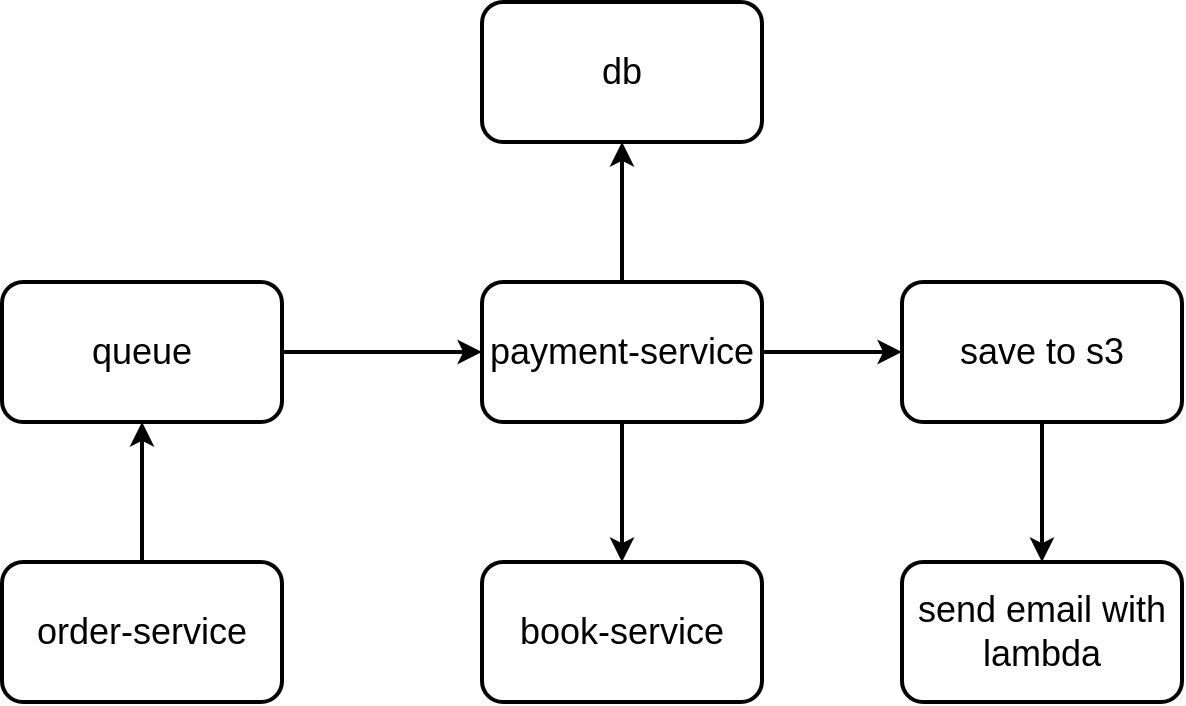 <mxfile version="21.1.5" type="device">
  <diagram name="Page-1" id="MaaK_HyHZzScOf_1Vo4A">
    <mxGraphModel dx="1434" dy="749" grid="1" gridSize="10" guides="1" tooltips="1" connect="1" arrows="1" fold="1" page="1" pageScale="1" pageWidth="850" pageHeight="1100" math="0" shadow="0">
      <root>
        <mxCell id="0" />
        <mxCell id="1" parent="0" />
        <mxCell id="mfJ3h1bzv0rxuOrRTrJx-8" style="edgeStyle=orthogonalEdgeStyle;rounded=0;orthogonalLoop=1;jettySize=auto;html=1;entryX=0.5;entryY=1;entryDx=0;entryDy=0;strokeWidth=2;" edge="1" parent="1" source="mfJ3h1bzv0rxuOrRTrJx-1" target="mfJ3h1bzv0rxuOrRTrJx-2">
          <mxGeometry relative="1" as="geometry" />
        </mxCell>
        <mxCell id="mfJ3h1bzv0rxuOrRTrJx-1" value="order-service" style="rounded=1;whiteSpace=wrap;html=1;fontSize=18;strokeWidth=2;" vertex="1" parent="1">
          <mxGeometry x="80" y="320" width="140" height="70" as="geometry" />
        </mxCell>
        <mxCell id="mfJ3h1bzv0rxuOrRTrJx-9" style="edgeStyle=orthogonalEdgeStyle;rounded=0;orthogonalLoop=1;jettySize=auto;html=1;strokeWidth=2;" edge="1" parent="1" source="mfJ3h1bzv0rxuOrRTrJx-2" target="mfJ3h1bzv0rxuOrRTrJx-3">
          <mxGeometry relative="1" as="geometry" />
        </mxCell>
        <mxCell id="mfJ3h1bzv0rxuOrRTrJx-2" value="queue" style="rounded=1;whiteSpace=wrap;html=1;fontSize=18;strokeWidth=2;" vertex="1" parent="1">
          <mxGeometry x="80" y="180" width="140" height="70" as="geometry" />
        </mxCell>
        <mxCell id="mfJ3h1bzv0rxuOrRTrJx-10" style="edgeStyle=orthogonalEdgeStyle;rounded=0;orthogonalLoop=1;jettySize=auto;html=1;exitX=0.5;exitY=0;exitDx=0;exitDy=0;entryX=0.5;entryY=1;entryDx=0;entryDy=0;strokeWidth=2;" edge="1" parent="1" source="mfJ3h1bzv0rxuOrRTrJx-3" target="mfJ3h1bzv0rxuOrRTrJx-7">
          <mxGeometry relative="1" as="geometry" />
        </mxCell>
        <mxCell id="mfJ3h1bzv0rxuOrRTrJx-11" style="edgeStyle=orthogonalEdgeStyle;rounded=0;orthogonalLoop=1;jettySize=auto;html=1;exitX=1;exitY=0.5;exitDx=0;exitDy=0;entryX=0;entryY=0.5;entryDx=0;entryDy=0;strokeWidth=2;" edge="1" parent="1" source="mfJ3h1bzv0rxuOrRTrJx-3" target="mfJ3h1bzv0rxuOrRTrJx-5">
          <mxGeometry relative="1" as="geometry" />
        </mxCell>
        <mxCell id="mfJ3h1bzv0rxuOrRTrJx-12" style="edgeStyle=orthogonalEdgeStyle;rounded=0;orthogonalLoop=1;jettySize=auto;html=1;exitX=0.5;exitY=1;exitDx=0;exitDy=0;strokeWidth=2;" edge="1" parent="1" source="mfJ3h1bzv0rxuOrRTrJx-3" target="mfJ3h1bzv0rxuOrRTrJx-4">
          <mxGeometry relative="1" as="geometry" />
        </mxCell>
        <mxCell id="mfJ3h1bzv0rxuOrRTrJx-3" value="payment-service" style="rounded=1;whiteSpace=wrap;html=1;fontSize=18;strokeWidth=2;" vertex="1" parent="1">
          <mxGeometry x="320" y="180" width="140" height="70" as="geometry" />
        </mxCell>
        <mxCell id="mfJ3h1bzv0rxuOrRTrJx-4" value="book-service" style="rounded=1;whiteSpace=wrap;html=1;fontSize=18;strokeWidth=2;" vertex="1" parent="1">
          <mxGeometry x="320" y="320" width="140" height="70" as="geometry" />
        </mxCell>
        <mxCell id="mfJ3h1bzv0rxuOrRTrJx-13" style="edgeStyle=orthogonalEdgeStyle;rounded=0;orthogonalLoop=1;jettySize=auto;html=1;exitX=0.5;exitY=1;exitDx=0;exitDy=0;entryX=0.5;entryY=0;entryDx=0;entryDy=0;strokeWidth=2;" edge="1" parent="1" source="mfJ3h1bzv0rxuOrRTrJx-5" target="mfJ3h1bzv0rxuOrRTrJx-6">
          <mxGeometry relative="1" as="geometry" />
        </mxCell>
        <mxCell id="mfJ3h1bzv0rxuOrRTrJx-5" value="save to s3" style="rounded=1;whiteSpace=wrap;html=1;fontSize=18;strokeWidth=2;" vertex="1" parent="1">
          <mxGeometry x="530" y="180" width="140" height="70" as="geometry" />
        </mxCell>
        <mxCell id="mfJ3h1bzv0rxuOrRTrJx-6" value="send email with lambda" style="rounded=1;whiteSpace=wrap;html=1;fontSize=18;strokeWidth=2;" vertex="1" parent="1">
          <mxGeometry x="530" y="320" width="140" height="70" as="geometry" />
        </mxCell>
        <mxCell id="mfJ3h1bzv0rxuOrRTrJx-7" value="db" style="rounded=1;whiteSpace=wrap;html=1;fontSize=18;strokeWidth=2;" vertex="1" parent="1">
          <mxGeometry x="320" y="40" width="140" height="70" as="geometry" />
        </mxCell>
      </root>
    </mxGraphModel>
  </diagram>
</mxfile>
